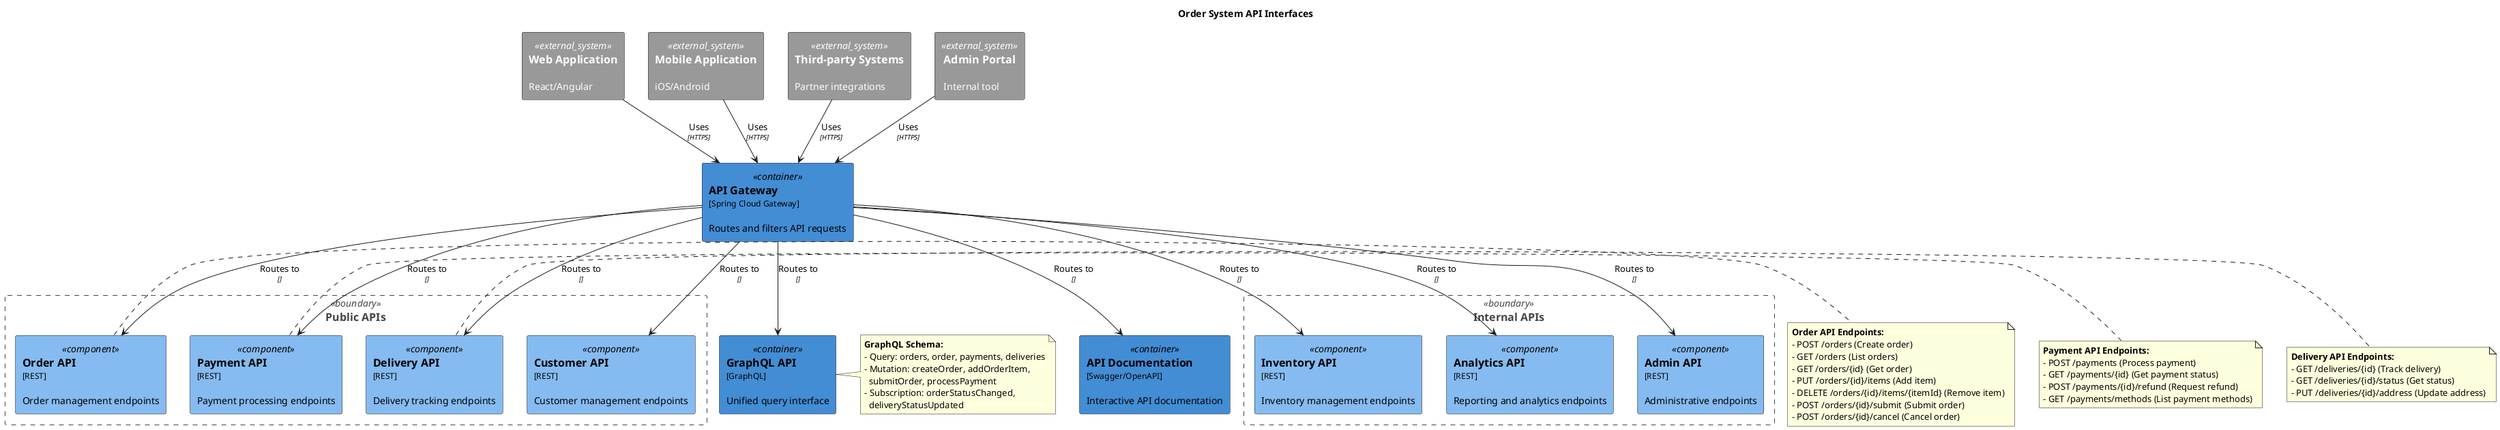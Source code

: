 @startuml API Interface Diagram

' C4 Model Definitions
!define LAYOUT_WITH_LEGEND
!define SHOW_PERSON_PORTRAIT

' C4 Element Styles
!define C4_COMPONENT_FONT_COLOR #000000
!define C4_COMPONENT_BG_COLOR #85BBF0
!define C4_CONTAINER_FONT_COLOR #000000
!define C4_CONTAINER_BG_COLOR #438DD5
!define C4_SYSTEM_FONT_COLOR #FFFFFF
!define C4_SYSTEM_BG_COLOR #1168BD
!define C4_PERSON_FONT_COLOR #FFFFFF
!define C4_PERSON_BG_COLOR #08427B
!define C4_BOUNDARY_COLOR #444444

' C4 Element Macros
!define Container(e_alias, e_label, e_techn, e_descr) rectangle "==e_label\n<size:12>[e_techn]</size>\n\ne_descr" <<container>> as e_alias
!define Container_Boundary(e_alias, e_label) rectangle "==e_label" <<boundary>> as e_alias
!define Component(e_alias, e_label, e_techn, e_descr) rectangle "==e_label\n<size:12>[e_techn]</size>\n\ne_descr" <<component>> as e_alias
!define System_Ext(e_alias, e_label, e_descr) rectangle "==e_label\n\ne_descr" <<external_system>> as e_alias
!define Rel(e_from, e_to, e_label, e_techn) e_from --> e_to : "e_label\n//<size:10>[e_techn]</size>//"

' Styling
skinparam rectangle {
    FontColor<<container>> C4_CONTAINER_FONT_COLOR
    BackgroundColor<<container>> C4_CONTAINER_BG_COLOR
    FontColor<<component>> C4_COMPONENT_FONT_COLOR
    BackgroundColor<<component>> C4_COMPONENT_BG_COLOR
    FontColor<<external_system>> C4_SYSTEM_FONT_COLOR
    BackgroundColor<<external_system>> #999999
    BorderColor<<boundary>> C4_BOUNDARY_COLOR
    FontColor<<boundary>> #444444
    BorderStyle<<boundary>> dashed
}

title Order System API Interfaces

' API Gateway
Container(api_gateway, "API Gateway", "Spring Cloud Gateway", "Routes and filters API requests")

' Public APIs
Container_Boundary(public_apis, "Public APIs") {
    Component(order_api, "Order API", "REST", "Order management endpoints")
    Component(payment_api, "Payment API", "REST", "Payment processing endpoints")
    Component(delivery_api, "Delivery API", "REST", "Delivery tracking endpoints")
    Component(customer_api, "Customer API", "REST", "Customer management endpoints")
}

' Internal APIs
Container_Boundary(internal_apis, "Internal APIs") {
    Component(inventory_api, "Inventory API", "REST", "Inventory management endpoints")
    Component(analytics_api, "Analytics API", "REST", "Reporting and analytics endpoints")
    Component(admin_api, "Admin API", "REST", "Administrative endpoints")
}

' GraphQL API
Container(graphql_api, "GraphQL API", "GraphQL", "Unified query interface")

' API Documentation
Container(api_docs, "API Documentation", "Swagger/OpenAPI", "Interactive API documentation")

' API Clients
System_Ext(web_client, "Web Application", "React/Angular")
System_Ext(mobile_client, "Mobile Application", "iOS/Android")
System_Ext(third_party, "Third-party Systems", "Partner integrations")
System_Ext(admin_portal, "Admin Portal", "Internal tool")

' Relationships
Rel(web_client, api_gateway, "Uses", "HTTPS")
Rel(mobile_client, api_gateway, "Uses", "HTTPS")
Rel(third_party, api_gateway, "Uses", "HTTPS")
Rel(admin_portal, api_gateway, "Uses", "HTTPS")

Rel(api_gateway, order_api, "Routes to", "")
Rel(api_gateway, payment_api, "Routes to", "")
Rel(api_gateway, delivery_api, "Routes to", "")
Rel(api_gateway, customer_api, "Routes to", "")
Rel(api_gateway, inventory_api, "Routes to", "")
Rel(api_gateway, analytics_api, "Routes to", "")
Rel(api_gateway, admin_api, "Routes to", "")
Rel(api_gateway, graphql_api, "Routes to", "")
Rel(api_gateway, api_docs, "Routes to", "")

' API Details
note right of order_api
  <b>Order API Endpoints:</b>
  - POST /orders (Create order)
  - GET /orders (List orders)
  - GET /orders/{id} (Get order)
  - PUT /orders/{id}/items (Add item)
  - DELETE /orders/{id}/items/{itemId} (Remove item)
  - POST /orders/{id}/submit (Submit order)
  - POST /orders/{id}/cancel (Cancel order)
end note

note right of payment_api
  <b>Payment API Endpoints:</b>
  - POST /payments (Process payment)
  - GET /payments/{id} (Get payment status)
  - POST /payments/{id}/refund (Request refund)
  - GET /payments/methods (List payment methods)
end note

note right of delivery_api
  <b>Delivery API Endpoints:</b>
  - GET /deliveries/{id} (Track delivery)
  - GET /deliveries/{id}/status (Get status)
  - PUT /deliveries/{id}/address (Update address)
end note

note right of graphql_api
  <b>GraphQL Schema:</b>
  - Query: orders, order, payments, deliveries
  - Mutation: createOrder, addOrderItem, 
    submitOrder, processPayment
  - Subscription: orderStatusChanged, 
    deliveryStatusUpdated
end note

@enduml
